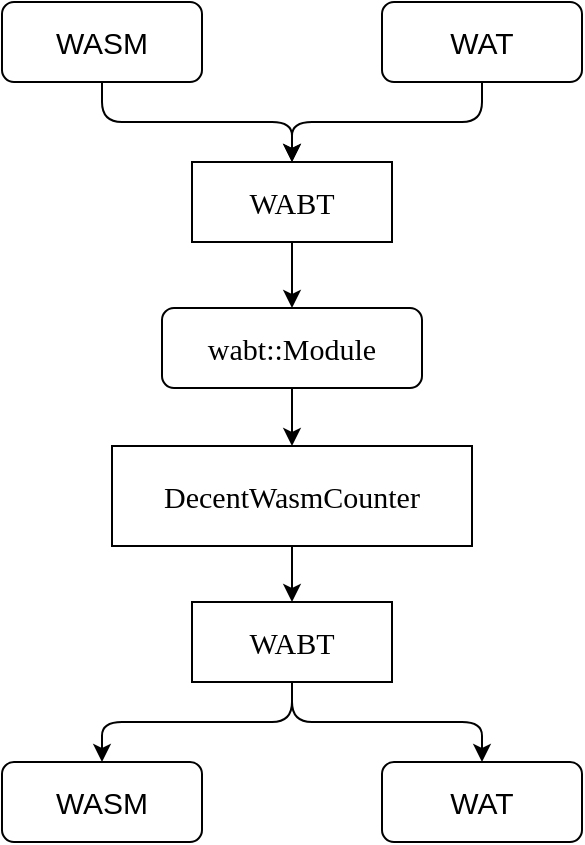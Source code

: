 <mxfile>
    <diagram id="_99bHBybl7GWPJVELYnz" name="Page-1">
        <mxGraphModel dx="2288" dy="1053" grid="1" gridSize="10" guides="1" tooltips="1" connect="1" arrows="1" fold="1" page="1" pageScale="1" pageWidth="1100" pageHeight="850" math="0" shadow="0">
            <root>
                <mxCell id="0"/>
                <mxCell id="1" parent="0"/>
                <mxCell id="8" style="edgeStyle=orthogonalEdgeStyle;html=1;exitX=0.5;exitY=1;exitDx=0;exitDy=0;fontFamily=Lucida Console;fontSize=15;entryX=0.5;entryY=0;entryDx=0;entryDy=0;" parent="1" source="2" target="16" edge="1">
                    <mxGeometry relative="1" as="geometry">
                        <mxPoint x="520" y="340" as="targetPoint"/>
                    </mxGeometry>
                </mxCell>
                <mxCell id="2" value="&lt;font style=&quot;font-size: 15px&quot;&gt;WASM&lt;/font&gt;" style="rounded=1;whiteSpace=wrap;html=1;fillColor=none;" parent="1" vertex="1">
                    <mxGeometry x="405" y="210" width="100" height="40" as="geometry"/>
                </mxCell>
                <mxCell id="7" style="edgeStyle=orthogonalEdgeStyle;html=1;exitX=0.5;exitY=1;exitDx=0;exitDy=0;entryX=0.5;entryY=0;entryDx=0;entryDy=0;fontFamily=Lucida Console;fontSize=15;" parent="1" source="4" target="16" edge="1">
                    <mxGeometry relative="1" as="geometry"/>
                </mxCell>
                <mxCell id="4" value="&lt;font style=&quot;font-size: 15px&quot;&gt;WAT&lt;/font&gt;" style="rounded=1;whiteSpace=wrap;html=1;fillColor=none;" parent="1" vertex="1">
                    <mxGeometry x="595" y="210" width="100" height="40" as="geometry"/>
                </mxCell>
                <mxCell id="9" style="edgeStyle=orthogonalEdgeStyle;html=1;exitX=0.5;exitY=1;exitDx=0;exitDy=0;entryX=0.5;entryY=0;entryDx=0;entryDy=0;fontFamily=Lucida Console;fontSize=15;" parent="1" source="5" target="6" edge="1">
                    <mxGeometry relative="1" as="geometry"/>
                </mxCell>
                <mxCell id="5" value="&lt;font face=&quot;Lucida Console&quot; style=&quot;font-size: 15px;&quot;&gt;wabt::Module&lt;/font&gt;" style="rounded=1;whiteSpace=wrap;html=1;fillColor=none;fontSize=15;" parent="1" vertex="1">
                    <mxGeometry x="485" y="363" width="130" height="40" as="geometry"/>
                </mxCell>
                <mxCell id="12" style="edgeStyle=orthogonalEdgeStyle;html=1;exitX=0.5;exitY=1;exitDx=0;exitDy=0;entryX=0.5;entryY=0;entryDx=0;entryDy=0;fontFamily=Lucida Console;fontSize=15;" parent="1" source="18" target="10" edge="1">
                    <mxGeometry relative="1" as="geometry"/>
                </mxCell>
                <mxCell id="13" style="edgeStyle=orthogonalEdgeStyle;html=1;exitX=0.5;exitY=1;exitDx=0;exitDy=0;entryX=0.5;entryY=0;entryDx=0;entryDy=0;fontFamily=Lucida Console;fontSize=15;" parent="1" source="18" target="11" edge="1">
                    <mxGeometry relative="1" as="geometry"/>
                </mxCell>
                <mxCell id="19" style="edgeStyle=none;html=1;exitX=0.5;exitY=1;exitDx=0;exitDy=0;entryX=0.5;entryY=0;entryDx=0;entryDy=0;fontSize=15;" edge="1" parent="1" source="6" target="18">
                    <mxGeometry relative="1" as="geometry"/>
                </mxCell>
                <mxCell id="6" value="&lt;font face=&quot;Lucida Console&quot;&gt;DecentWasmCounter&lt;/font&gt;" style="rounded=0;whiteSpace=wrap;html=1;fontSize=15;fillColor=none;" parent="1" vertex="1">
                    <mxGeometry x="460" y="432" width="180" height="50" as="geometry"/>
                </mxCell>
                <mxCell id="10" value="&lt;font style=&quot;font-size: 15px&quot;&gt;WASM&lt;/font&gt;" style="rounded=1;whiteSpace=wrap;html=1;fillColor=none;" parent="1" vertex="1">
                    <mxGeometry x="405" y="590" width="100" height="40" as="geometry"/>
                </mxCell>
                <mxCell id="11" value="&lt;font style=&quot;font-size: 15px&quot;&gt;WAT&lt;/font&gt;" style="rounded=1;whiteSpace=wrap;html=1;fillColor=none;" parent="1" vertex="1">
                    <mxGeometry x="595" y="590" width="100" height="40" as="geometry"/>
                </mxCell>
                <mxCell id="17" style="edgeStyle=none;html=1;exitX=0.5;exitY=1;exitDx=0;exitDy=0;entryX=0.5;entryY=0;entryDx=0;entryDy=0;fontSize=15;" edge="1" parent="1" source="16" target="5">
                    <mxGeometry relative="1" as="geometry"/>
                </mxCell>
                <mxCell id="16" value="&lt;font face=&quot;Lucida Console&quot;&gt;WABT&lt;/font&gt;" style="rounded=0;whiteSpace=wrap;html=1;fontSize=15;fillColor=none;" vertex="1" parent="1">
                    <mxGeometry x="500" y="290" width="100" height="40" as="geometry"/>
                </mxCell>
                <mxCell id="18" value="&lt;font face=&quot;Lucida Console&quot;&gt;WABT&lt;/font&gt;" style="rounded=0;whiteSpace=wrap;html=1;fontSize=15;fillColor=none;" vertex="1" parent="1">
                    <mxGeometry x="500" y="510" width="100" height="40" as="geometry"/>
                </mxCell>
            </root>
        </mxGraphModel>
    </diagram>
</mxfile>